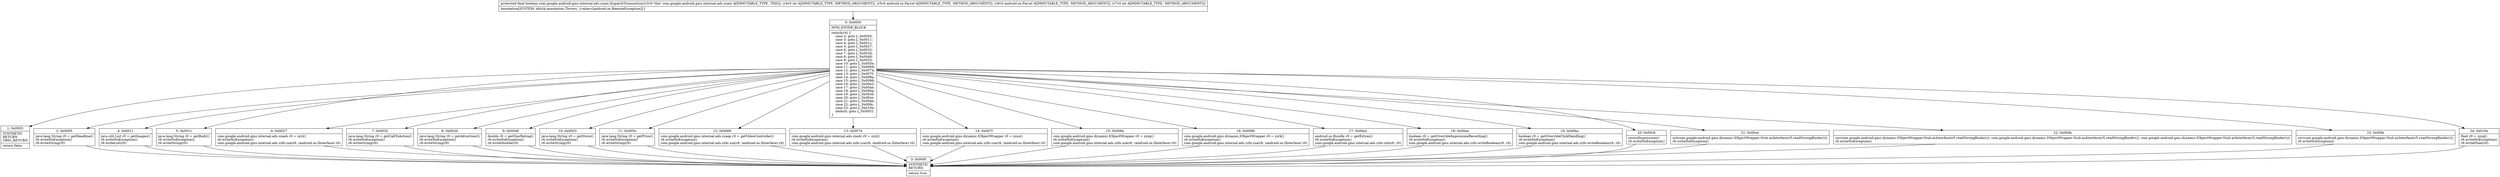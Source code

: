 digraph "CFG forcom.google.android.gms.internal.ads.zzani.dispatchTransaction(ILandroid\/os\/Parcel;Landroid\/os\/Parcel;I)Z" {
Node_0 [shape=record,label="{0\:\ 0x0000|MTH_ENTER_BLOCK\l|switch(r4) \{\l    case 2: goto L_0x0005;\l    case 3: goto L_0x0011;\l    case 4: goto L_0x001c;\l    case 5: goto L_0x0027;\l    case 6: goto L_0x0032;\l    case 7: goto L_0x003d;\l    case 8: goto L_0x0048;\l    case 9: goto L_0x0053;\l    case 10: goto L_0x005e;\l    case 11: goto L_0x0069;\l    case 12: goto L_0x0074;\l    case 13: goto L_0x007f;\l    case 14: goto L_0x008a;\l    case 15: goto L_0x0096;\l    case 16: goto L_0x00a2;\l    case 17: goto L_0x00ae;\l    case 18: goto L_0x00ba;\l    case 19: goto L_0x00c6;\l    case 20: goto L_0x00ce;\l    case 21: goto L_0x00de;\l    case 22: goto L_0x00fe;\l    case 23: goto L_0x010e;\l    default: goto L_0x0003;\l\}\l}"];
Node_1 [shape=record,label="{1\:\ 0x0003|SYNTHETIC\lRETURN\lORIG_RETURN\l|return false\l}"];
Node_2 [shape=record,label="{2\:\ 0x0005|java.lang.String r0 = getHeadline()\lr6.writeNoException()\lr6.writeString(r0)\l}"];
Node_3 [shape=record,label="{3\:\ 0x000f|SYNTHETIC\lRETURN\l|return true\l}"];
Node_4 [shape=record,label="{4\:\ 0x0011|java.util.List r0 = getImages()\lr6.writeNoException()\lr6.writeList(r0)\l}"];
Node_5 [shape=record,label="{5\:\ 0x001c|java.lang.String r0 = getBody()\lr6.writeNoException()\lr6.writeString(r0)\l}"];
Node_6 [shape=record,label="{6\:\ 0x0027|com.google.android.gms.internal.ads.zzaeh r0 = zzri()\lr6.writeNoException()\lcom.google.android.gms.internal.ads.zzfo.zza(r6, (android.os.IInterface) r0)\l}"];
Node_7 [shape=record,label="{7\:\ 0x0032|java.lang.String r0 = getCallToAction()\lr6.writeNoException()\lr6.writeString(r0)\l}"];
Node_8 [shape=record,label="{8\:\ 0x003d|java.lang.String r0 = getAdvertiser()\lr6.writeNoException()\lr6.writeString(r0)\l}"];
Node_9 [shape=record,label="{9\:\ 0x0048|double r0 = getStarRating()\lr6.writeNoException()\lr6.writeDouble(r0)\l}"];
Node_10 [shape=record,label="{10\:\ 0x0053|java.lang.String r0 = getStore()\lr6.writeNoException()\lr6.writeString(r0)\l}"];
Node_11 [shape=record,label="{11\:\ 0x005e|java.lang.String r0 = getPrice()\lr6.writeNoException()\lr6.writeString(r0)\l}"];
Node_12 [shape=record,label="{12\:\ 0x0069|com.google.android.gms.internal.ads.zzaap r0 = getVideoController()\lr6.writeNoException()\lcom.google.android.gms.internal.ads.zzfo.zza(r6, (android.os.IInterface) r0)\l}"];
Node_13 [shape=record,label="{13\:\ 0x0074|com.google.android.gms.internal.ads.zzadz r0 = zzrj()\lr6.writeNoException()\lcom.google.android.gms.internal.ads.zzfo.zza(r6, (android.os.IInterface) r0)\l}"];
Node_14 [shape=record,label="{14\:\ 0x007f|com.google.android.gms.dynamic.IObjectWrapper r0 = zzso()\lr6.writeNoException()\lcom.google.android.gms.internal.ads.zzfo.zza(r6, (android.os.IInterface) r0)\l}"];
Node_15 [shape=record,label="{15\:\ 0x008a|com.google.android.gms.dynamic.IObjectWrapper r0 = zzsp()\lr6.writeNoException()\lcom.google.android.gms.internal.ads.zzfo.zza(r6, (android.os.IInterface) r0)\l}"];
Node_16 [shape=record,label="{16\:\ 0x0096|com.google.android.gms.dynamic.IObjectWrapper r0 = zzrk()\lr6.writeNoException()\lcom.google.android.gms.internal.ads.zzfo.zza(r6, (android.os.IInterface) r0)\l}"];
Node_17 [shape=record,label="{17\:\ 0x00a2|android.os.Bundle r0 = getExtras()\lr6.writeNoException()\lcom.google.android.gms.internal.ads.zzfo.zzb(r6, r0)\l}"];
Node_18 [shape=record,label="{18\:\ 0x00ae|boolean r0 = getOverrideImpressionRecording()\lr6.writeNoException()\lcom.google.android.gms.internal.ads.zzfo.writeBoolean(r6, r0)\l}"];
Node_19 [shape=record,label="{19\:\ 0x00ba|boolean r0 = getOverrideClickHandling()\lr6.writeNoException()\lcom.google.android.gms.internal.ads.zzfo.writeBoolean(r6, r0)\l}"];
Node_20 [shape=record,label="{20\:\ 0x00c6|recordImpression()\lr6.writeNoException()\l}"];
Node_21 [shape=record,label="{21\:\ 0x00ce|zzt(com.google.android.gms.dynamic.IObjectWrapper.Stub.asInterface(r5.readStrongBinder()))\lr6.writeNoException()\l}"];
Node_22 [shape=record,label="{22\:\ 0x00de|zzc(com.google.android.gms.dynamic.IObjectWrapper.Stub.asInterface(r5.readStrongBinder()), com.google.android.gms.dynamic.IObjectWrapper.Stub.asInterface(r5.readStrongBinder()), com.google.android.gms.dynamic.IObjectWrapper.Stub.asInterface(r5.readStrongBinder()))\lr6.writeNoException()\l}"];
Node_23 [shape=record,label="{23\:\ 0x00fe|zzv(com.google.android.gms.dynamic.IObjectWrapper.Stub.asInterface(r5.readStrongBinder()))\lr6.writeNoException()\l}"];
Node_24 [shape=record,label="{24\:\ 0x010e|float r0 = zzsq()\lr6.writeNoException()\lr6.writeFloat(r0)\l}"];
MethodNode[shape=record,label="{protected final boolean com.google.android.gms.internal.ads.zzani.dispatchTransaction((r3v0 'this' com.google.android.gms.internal.ads.zzani A[IMMUTABLE_TYPE, THIS]), (r4v0 int A[IMMUTABLE_TYPE, METHOD_ARGUMENT]), (r5v0 android.os.Parcel A[IMMUTABLE_TYPE, METHOD_ARGUMENT]), (r6v0 android.os.Parcel A[IMMUTABLE_TYPE, METHOD_ARGUMENT]), (r7v0 int A[IMMUTABLE_TYPE, METHOD_ARGUMENT]))  | Annotation[SYSTEM, dalvik.annotation.Throws, \{value=[android.os.RemoteException]\}]\l}"];
MethodNode -> Node_0;
Node_0 -> Node_1;
Node_0 -> Node_2;
Node_0 -> Node_4;
Node_0 -> Node_5;
Node_0 -> Node_6;
Node_0 -> Node_7;
Node_0 -> Node_8;
Node_0 -> Node_9;
Node_0 -> Node_10;
Node_0 -> Node_11;
Node_0 -> Node_12;
Node_0 -> Node_13;
Node_0 -> Node_14;
Node_0 -> Node_15;
Node_0 -> Node_16;
Node_0 -> Node_17;
Node_0 -> Node_18;
Node_0 -> Node_19;
Node_0 -> Node_20;
Node_0 -> Node_21;
Node_0 -> Node_22;
Node_0 -> Node_23;
Node_0 -> Node_24;
Node_2 -> Node_3;
Node_4 -> Node_3;
Node_5 -> Node_3;
Node_6 -> Node_3;
Node_7 -> Node_3;
Node_8 -> Node_3;
Node_9 -> Node_3;
Node_10 -> Node_3;
Node_11 -> Node_3;
Node_12 -> Node_3;
Node_13 -> Node_3;
Node_14 -> Node_3;
Node_15 -> Node_3;
Node_16 -> Node_3;
Node_17 -> Node_3;
Node_18 -> Node_3;
Node_19 -> Node_3;
Node_20 -> Node_3;
Node_21 -> Node_3;
Node_22 -> Node_3;
Node_23 -> Node_3;
Node_24 -> Node_3;
}

